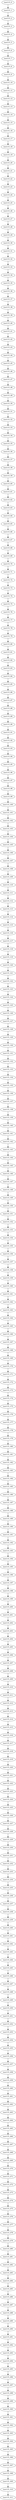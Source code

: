 digraph G {
test115_0->test115_1;
test115_1->test115_2;
test115_2->test115_3;
test115_3->test115_4;
test115_4->test115_5;
test115_5->test115_6;
test115_6->test115_7;
test115_7->test115_8;
test115_8->test115_9;
test115_9->test115_10;
test115_10->test115_11;
test115_11->test115_12;
test115_12->test115_13;
test115_13->test115_14;
test115_14->test115_15;
test115_15->test115_16;
test115_16->test115_17;
test115_17->test115_18;
test115_18->test115_19;
test115_19->test115_20;
test115_20->test115_21;
test115_21->test115_22;
test115_22->test115_23;
test115_23->test115_24;
test115_24->test115_25;
test115_25->test115_26;
test115_26->test115_27;
test115_27->test115_28;
test115_28->test115_29;
test115_29->test115_30;
test115_30->test115_31;
test115_31->test115_32;
test115_32->test115_33;
test115_33->test115_34;
test115_34->test115_35;
test115_35->test115_36;
test115_36->test115_37;
test115_37->test115_38;
test115_38->test115_39;
test115_39->test115_40;
test115_40->test115_41;
test115_41->test115_42;
test115_42->test115_43;
test115_43->test115_44;
test115_44->test115_45;
test115_45->test115_46;
test115_46->test115_47;
test115_47->test115_48;
test115_48->test115_49;
test115_49->test115_50;
test115_50->test115_51;
test115_51->test115_52;
test115_52->test115_53;
test115_53->test115_54;
test115_54->test115_55;
test115_55->test115_56;
test115_56->test115_57;
test115_57->test115_58;
test115_58->test115_59;
test115_59->test115_60;
test115_60->test115_61;
test115_61->test115_62;
test115_62->test115_63;
test115_63->test115_64;
test115_64->test115_65;
test115_65->test115_66;
test115_66->test115_67;
test115_67->test115_68;
test115_68->test115_69;
test115_69->test115_70;
test115_70->test115_71;
test115_71->test115_72;
test115_72->test115_73;
test115_73->test115_74;
test115_74->test115_75;
test115_75->test115_76;
test115_76->test115_77;
test115_77->test115_78;
test115_78->test115_79;
test115_79->test115_80;
test115_80->test115_81;
test115_81->test115_82;
test115_82->test115_83;
test115_83->test115_84;
test115_84->test115_85;
test115_85->test115_86;
test115_86->test115_87;
test115_87->test115_88;
test115_88->test115_89;
test115_89->test115_90;
test115_90->test115_91;
test115_91->test115_92;
test115_92->test115_93;
test115_93->test115_94;
test115_94->test115_95;
test115_95->test115_96;
test115_96->test115_97;
test115_97->test115_98;
test115_98->test115_99;
test115_99->test115_100;
test115_100->test115_101;
test115_101->test115_102;
test115_102->test115_103;
test115_103->test115_104;
test115_104->test115_105;
test115_105->test115_106;
test115_106->test115_107;
test115_107->test115_108;
test115_108->test115_109;
test115_109->test115_110;
test115_110->test115_111;
test115_111->test115_112;
test115_112->test115_113;
test115_113->test115_114;
test115_114->test115_115;
test115_115->test115_116;
test115_116->test115_117;
test115_117->test115_118;
test115_118->test115_119;
test115_119->test115_120;
test115_120->test115_121;
test115_121->test115_122;
test115_122->test115_123;
test115_123->test115_124;
test115_124->test115_125;
test115_125->test115_126;
test115_126->test115_127;
test115_127->test115_128;
test115_128->test115_129;
test115_129->test115_130;
test115_130->test115_131;
test115_131->test115_132;
test115_132->test115_133;
test115_133->test115_134;
test115_134->test115_135;
test115_135->test115_136;
test115_136->test115_137;
test115_137->test115_138;
test115_138->test115_139;
test115_139->test115_140;
test115_140->test115_141;
test115_141->test115_142;
test115_142->test115_143;
test115_143->test115_144;
test115_144->test115_145;
test115_145->test115_146;
test115_146->test115_147;
test115_147->test115_148;
test115_148->test115_149;
test115_149->test115_150;
test115_150->test115_151;
test115_151->test115_152;
test115_152->test115_153;
test115_153->test115_154;
test115_154->test115_155;
test115_155->test115_156;
test115_156->test115_157;
test115_157->test115_158;
test115_158->test115_159;
test115_159->test115_160;
test115_160->test115_161;
test115_161->test115_162;
test115_162->test115_163;
test115_163->test115_164;
test115_164->test115_165;
test115_165->test115_166;
test115_166->test115_167;
test115_167->test115_168;
test115_168->test115_169;
test115_169->test115_170;
test115_170->test115_171;
test115_171->test115_172;
test115_172->test115_173;
test115_173->test115_174;
test115_174->test115_175;
test115_175->test115_176;
test115_176->test115_177;
test115_177->test115_178;
test115_178->test115_179;
test115_179->test115_180;
test115_180->test115_181;
test115_181->test115_182;
test115_182->test115_183;
test115_183->test115_184;
test115_184->test115_185;
test115_185->test115_186;
test115_186->test115_187;
test115_187->test115_188;
test115_188->test115_189;
test115_189->test115_190;
test115_190->test115_191;
test115_191->test115_192;
test115_192->test115_193;
test115_193->test115_194;
test115_194->test115_195;
test115_195->test115_196;
test115_196->test115_197;
test115_197->test115_198;
test115_198->test115_199;
test115_199->test115_200;
test115_200->test115_201;
test115_201->test115_202;
test115_202->test115_203;
test115_203->test115_204;
test115_204->test115_205;
test115_205->test115_206;
test115_206->test115_207;
test115_207->test115_208;
test115_208->test115_209;
test115_209->test115_210;
test115_210->test115_211;
test115_211->test115_212;
test115_212->test115_213;
test115_213->test115_214;
test115_214->test115_215;
test115_215->test115_216;
test115_216->test115_217;
test115_217->test115_218;
test115_218->test115_219;
test115_219->test115_220;
test115_220->test115_221;
test115_221->test115_222;
test115_222->test115_223;
test115_223->test115_224;
test115_224->test115_225;
test115_225->test115_226;
test115_226->test115_227;
test115_227->test115_228;
test115_228->test115_229;
test115_229->test115_230;
test115_230->test115_231;
test115_231->test115_232;
test115_232->test115_233;
test115_233->test115_234;
test115_234->test115_235;
test115_235->test115_236;
test115_236->test115_237;
test115_237->test115_238;
test115_238->test115_239;
test115_239->test115_240;
test115_240->test115_241;
test115_241->test115_242;
test115_242->test115_243;
test115_243->test115_244;
test115_244->test115_245;
test115_245->test115_246;
test115_246->test115_247;
test115_247->test115_248;
test115_248->test115_249;
test115_249->test115_250;
test115_250->test115_251;
test115_251->test115_252;
test115_252->test115_253;
test115_253->test115_254;
test115_254->test115_255;
test115_255->test115_256;
test115_256->test115_257;
test115_257->test115_258;
test115_258->test115_259;
test115_259->test115_260;
test115_260->test115_261;
test115_261->test115_262;
test115_262->test115_263;
test115_263->test115_264;
test115_264->test115_265;
test115_265->test115_266;
test115_266->test115_267;
test115_267->test115_268;
test115_268->test115_269;
test115_269->test115_270;
test115_270->test115_271;
test115_271->test115_272;
test115_272->test115_273;
test115_273->test115_274;
test115_274->test115_275;
test115_275->test115_276;
test115_276->test115_277;
test115_277->test115_278;
test115_278->test115_279;
test115_279->test115_280;
test115_280->test115_281;
test115_281->test115_282;
test115_282->test115_283;
test115_283->test115_284;
test115_284->test115_285;
test115_285->test115_286;
test115_286->test115_287;
test115_287->test115_288;
test115_288->test115_289;
test115_289->test115_290;
test115_290->test115_291;
test115_291->test115_292;
test115_292->test115_293;
test115_293->test115_294;
test115_294->test115_295;
test115_295->test115_296;
test115_296->test115_297;
test115_297->test115_298;
test115_298->test115_299;
test115_299->test115_300;
test115_300->test115_301;
test115_301->test115_302;
test115_302->test115_303;
test115_303->test115_304;
test115_304->test115_305;
test115_305->test115_306;
test115_306->test115_307;
test115_307->test115_308;
test115_308->test115_309;
test115_309->test115_310;
test115_310->test115_311;

}
